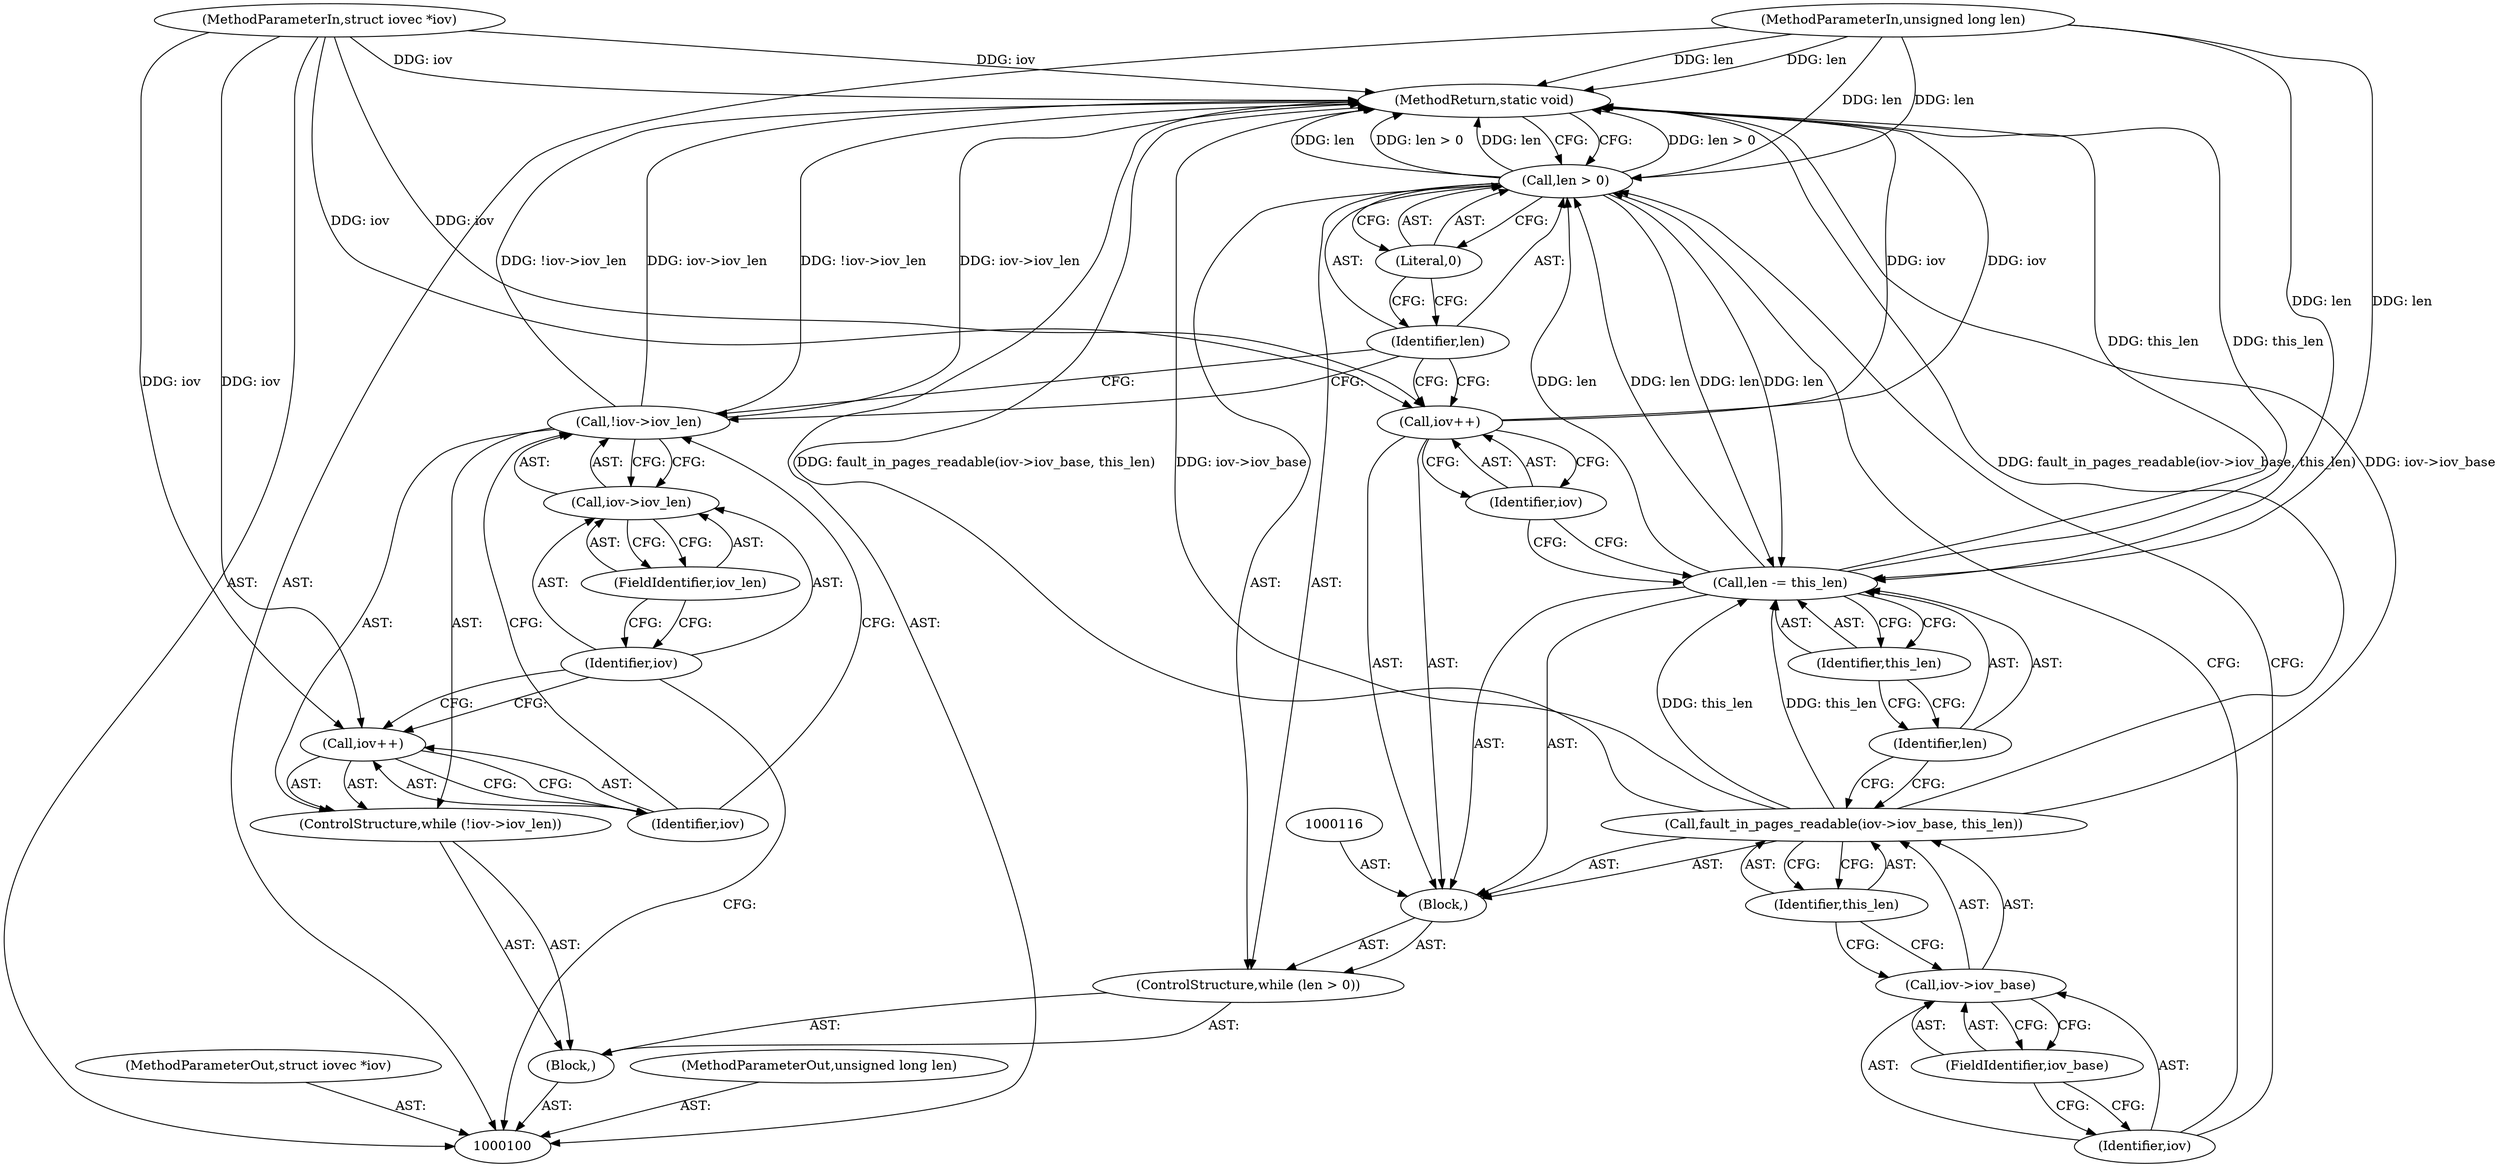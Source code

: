 digraph "1_linux_f0d1bec9d58d4c038d0ac958c9af82be6eb18045" {
"1000127" [label="(MethodReturn,static void)"];
"1000101" [label="(MethodParameterIn,struct iovec *iov)"];
"1000162" [label="(MethodParameterOut,struct iovec *iov)"];
"1000102" [label="(MethodParameterIn,unsigned long len)"];
"1000163" [label="(MethodParameterOut,unsigned long len)"];
"1000125" [label="(Call,iov++)"];
"1000126" [label="(Identifier,iov)"];
"1000103" [label="(Block,)"];
"1000104" [label="(ControlStructure,while (!iov->iov_len))"];
"1000108" [label="(FieldIdentifier,iov_len)"];
"1000105" [label="(Call,!iov->iov_len)"];
"1000106" [label="(Call,iov->iov_len)"];
"1000107" [label="(Identifier,iov)"];
"1000109" [label="(Call,iov++)"];
"1000110" [label="(Identifier,iov)"];
"1000111" [label="(ControlStructure,while (len > 0))"];
"1000114" [label="(Literal,0)"];
"1000112" [label="(Call,len > 0)"];
"1000113" [label="(Identifier,len)"];
"1000115" [label="(Block,)"];
"1000117" [label="(Call,fault_in_pages_readable(iov->iov_base, this_len))"];
"1000118" [label="(Call,iov->iov_base)"];
"1000119" [label="(Identifier,iov)"];
"1000120" [label="(FieldIdentifier,iov_base)"];
"1000121" [label="(Identifier,this_len)"];
"1000122" [label="(Call,len -= this_len)"];
"1000123" [label="(Identifier,len)"];
"1000124" [label="(Identifier,this_len)"];
"1000127" -> "1000100"  [label="AST: "];
"1000127" -> "1000112"  [label="CFG: "];
"1000117" -> "1000127"  [label="DDG: fault_in_pages_readable(iov->iov_base, this_len)"];
"1000117" -> "1000127"  [label="DDG: iov->iov_base"];
"1000125" -> "1000127"  [label="DDG: iov"];
"1000105" -> "1000127"  [label="DDG: !iov->iov_len"];
"1000105" -> "1000127"  [label="DDG: iov->iov_len"];
"1000122" -> "1000127"  [label="DDG: this_len"];
"1000102" -> "1000127"  [label="DDG: len"];
"1000112" -> "1000127"  [label="DDG: len > 0"];
"1000112" -> "1000127"  [label="DDG: len"];
"1000101" -> "1000127"  [label="DDG: iov"];
"1000101" -> "1000100"  [label="AST: "];
"1000101" -> "1000127"  [label="DDG: iov"];
"1000101" -> "1000109"  [label="DDG: iov"];
"1000101" -> "1000125"  [label="DDG: iov"];
"1000162" -> "1000100"  [label="AST: "];
"1000102" -> "1000100"  [label="AST: "];
"1000102" -> "1000127"  [label="DDG: len"];
"1000102" -> "1000112"  [label="DDG: len"];
"1000102" -> "1000122"  [label="DDG: len"];
"1000163" -> "1000100"  [label="AST: "];
"1000125" -> "1000115"  [label="AST: "];
"1000125" -> "1000126"  [label="CFG: "];
"1000126" -> "1000125"  [label="AST: "];
"1000113" -> "1000125"  [label="CFG: "];
"1000125" -> "1000127"  [label="DDG: iov"];
"1000101" -> "1000125"  [label="DDG: iov"];
"1000126" -> "1000125"  [label="AST: "];
"1000126" -> "1000122"  [label="CFG: "];
"1000125" -> "1000126"  [label="CFG: "];
"1000103" -> "1000100"  [label="AST: "];
"1000104" -> "1000103"  [label="AST: "];
"1000111" -> "1000103"  [label="AST: "];
"1000104" -> "1000103"  [label="AST: "];
"1000105" -> "1000104"  [label="AST: "];
"1000109" -> "1000104"  [label="AST: "];
"1000108" -> "1000106"  [label="AST: "];
"1000108" -> "1000107"  [label="CFG: "];
"1000106" -> "1000108"  [label="CFG: "];
"1000105" -> "1000104"  [label="AST: "];
"1000105" -> "1000106"  [label="CFG: "];
"1000106" -> "1000105"  [label="AST: "];
"1000110" -> "1000105"  [label="CFG: "];
"1000113" -> "1000105"  [label="CFG: "];
"1000105" -> "1000127"  [label="DDG: !iov->iov_len"];
"1000105" -> "1000127"  [label="DDG: iov->iov_len"];
"1000106" -> "1000105"  [label="AST: "];
"1000106" -> "1000108"  [label="CFG: "];
"1000107" -> "1000106"  [label="AST: "];
"1000108" -> "1000106"  [label="AST: "];
"1000105" -> "1000106"  [label="CFG: "];
"1000107" -> "1000106"  [label="AST: "];
"1000107" -> "1000109"  [label="CFG: "];
"1000107" -> "1000100"  [label="CFG: "];
"1000108" -> "1000107"  [label="CFG: "];
"1000109" -> "1000104"  [label="AST: "];
"1000109" -> "1000110"  [label="CFG: "];
"1000110" -> "1000109"  [label="AST: "];
"1000107" -> "1000109"  [label="CFG: "];
"1000101" -> "1000109"  [label="DDG: iov"];
"1000110" -> "1000109"  [label="AST: "];
"1000110" -> "1000105"  [label="CFG: "];
"1000109" -> "1000110"  [label="CFG: "];
"1000111" -> "1000103"  [label="AST: "];
"1000112" -> "1000111"  [label="AST: "];
"1000115" -> "1000111"  [label="AST: "];
"1000114" -> "1000112"  [label="AST: "];
"1000114" -> "1000113"  [label="CFG: "];
"1000112" -> "1000114"  [label="CFG: "];
"1000112" -> "1000111"  [label="AST: "];
"1000112" -> "1000114"  [label="CFG: "];
"1000113" -> "1000112"  [label="AST: "];
"1000114" -> "1000112"  [label="AST: "];
"1000119" -> "1000112"  [label="CFG: "];
"1000127" -> "1000112"  [label="CFG: "];
"1000112" -> "1000127"  [label="DDG: len > 0"];
"1000112" -> "1000127"  [label="DDG: len"];
"1000122" -> "1000112"  [label="DDG: len"];
"1000102" -> "1000112"  [label="DDG: len"];
"1000112" -> "1000122"  [label="DDG: len"];
"1000113" -> "1000112"  [label="AST: "];
"1000113" -> "1000125"  [label="CFG: "];
"1000113" -> "1000105"  [label="CFG: "];
"1000114" -> "1000113"  [label="CFG: "];
"1000115" -> "1000111"  [label="AST: "];
"1000116" -> "1000115"  [label="AST: "];
"1000117" -> "1000115"  [label="AST: "];
"1000122" -> "1000115"  [label="AST: "];
"1000125" -> "1000115"  [label="AST: "];
"1000117" -> "1000115"  [label="AST: "];
"1000117" -> "1000121"  [label="CFG: "];
"1000118" -> "1000117"  [label="AST: "];
"1000121" -> "1000117"  [label="AST: "];
"1000123" -> "1000117"  [label="CFG: "];
"1000117" -> "1000127"  [label="DDG: fault_in_pages_readable(iov->iov_base, this_len)"];
"1000117" -> "1000127"  [label="DDG: iov->iov_base"];
"1000117" -> "1000122"  [label="DDG: this_len"];
"1000118" -> "1000117"  [label="AST: "];
"1000118" -> "1000120"  [label="CFG: "];
"1000119" -> "1000118"  [label="AST: "];
"1000120" -> "1000118"  [label="AST: "];
"1000121" -> "1000118"  [label="CFG: "];
"1000119" -> "1000118"  [label="AST: "];
"1000119" -> "1000112"  [label="CFG: "];
"1000120" -> "1000119"  [label="CFG: "];
"1000120" -> "1000118"  [label="AST: "];
"1000120" -> "1000119"  [label="CFG: "];
"1000118" -> "1000120"  [label="CFG: "];
"1000121" -> "1000117"  [label="AST: "];
"1000121" -> "1000118"  [label="CFG: "];
"1000117" -> "1000121"  [label="CFG: "];
"1000122" -> "1000115"  [label="AST: "];
"1000122" -> "1000124"  [label="CFG: "];
"1000123" -> "1000122"  [label="AST: "];
"1000124" -> "1000122"  [label="AST: "];
"1000126" -> "1000122"  [label="CFG: "];
"1000122" -> "1000127"  [label="DDG: this_len"];
"1000122" -> "1000112"  [label="DDG: len"];
"1000117" -> "1000122"  [label="DDG: this_len"];
"1000112" -> "1000122"  [label="DDG: len"];
"1000102" -> "1000122"  [label="DDG: len"];
"1000123" -> "1000122"  [label="AST: "];
"1000123" -> "1000117"  [label="CFG: "];
"1000124" -> "1000123"  [label="CFG: "];
"1000124" -> "1000122"  [label="AST: "];
"1000124" -> "1000123"  [label="CFG: "];
"1000122" -> "1000124"  [label="CFG: "];
}
